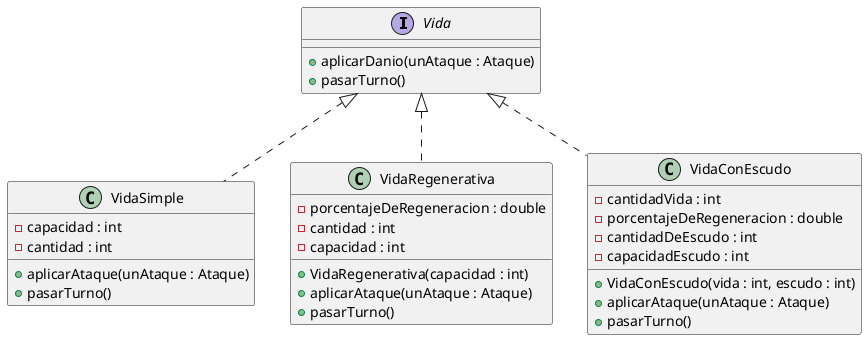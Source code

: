 @startuml

interface Vida {
    + aplicarDanio(unAtaque : Ataque)
    + pasarTurno()
}

class VidaSimple {
    - capacidad : int
    - cantidad : int

    + aplicarAtaque(unAtaque : Ataque)
    + pasarTurno()
}

class VidaRegenerativa {
    - porcentajeDeRegeneracion : double
    - cantidad : int
    - capacidad : int

    + VidaRegenerativa(capacidad : int)
    + aplicarAtaque(unAtaque : Ataque)
    + pasarTurno()
}

class VidaConEscudo {
    - cantidadVida : int
    - porcentajeDeRegeneracion : double
    - cantidadDeEscudo : int
    - capacidadEscudo : int

    + VidaConEscudo(vida : int, escudo : int)
    + aplicarAtaque(unAtaque : Ataque)
    + pasarTurno()
}

Vida <|.. VidaRegenerativa
Vida <|.. VidaConEscudo
Vida <|.. VidaSimple

@enduml
